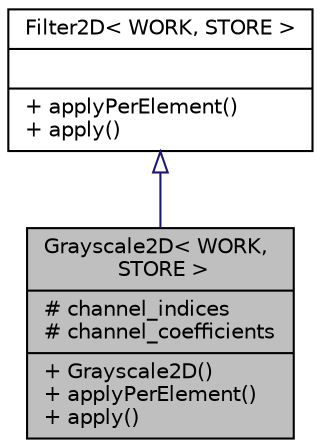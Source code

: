 digraph "Grayscale2D&lt; WORK, STORE &gt;"
{
 // LATEX_PDF_SIZE
  edge [fontname="Helvetica",fontsize="10",labelfontname="Helvetica",labelfontsize="10"];
  node [fontname="Helvetica",fontsize="10",shape=record];
  Node1 [label="{Grayscale2D\< WORK,\l STORE \>\n|# channel_indices\l# channel_coefficients\l|+ Grayscale2D()\l+ applyPerElement()\l+ apply()\l}",height=0.2,width=0.4,color="black", fillcolor="grey75", style="filled", fontcolor="black",tooltip=" "];
  Node2 -> Node1 [dir="back",color="midnightblue",fontsize="10",style="solid",arrowtail="onormal",fontname="Helvetica"];
  Node2 [label="{Filter2D\< WORK, STORE \>\n||+ applyPerElement()\l+ apply()\l}",height=0.2,width=0.4,color="black", fillcolor="white", style="filled",URL="$classFilter2D.html",tooltip=" "];
}
